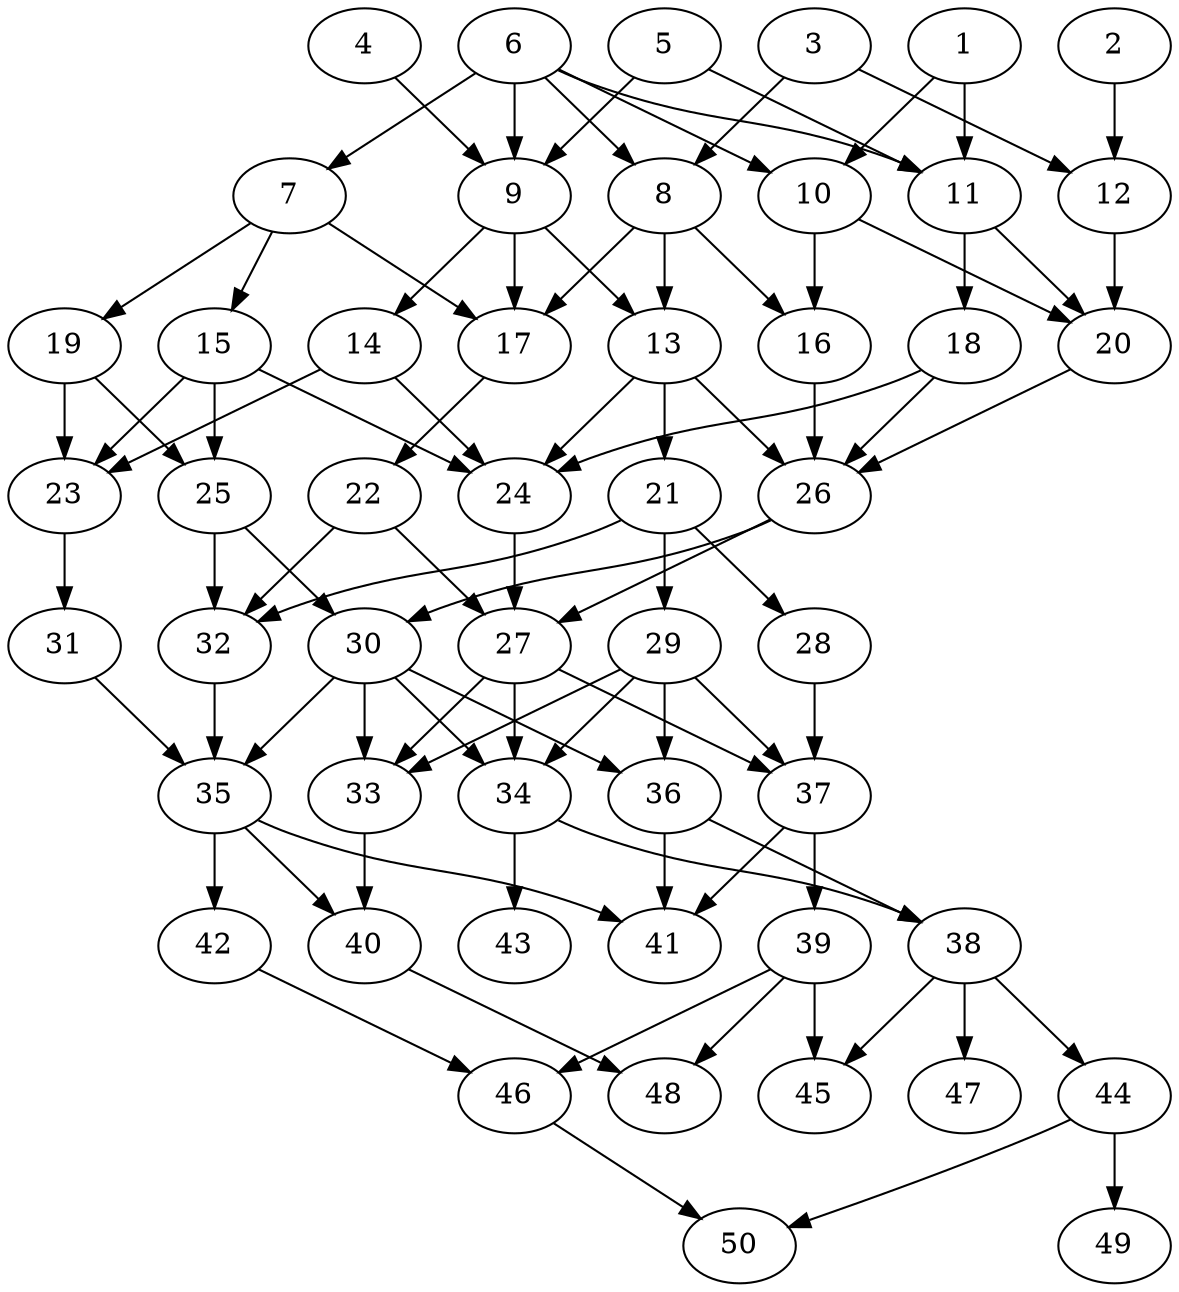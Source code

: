 // DAG automatically generated by daggen at Thu Oct  3 14:07:57 2019
// ./daggen --dot -n 50 --ccr 0.3 --fat 0.5 --regular 0.7 --density 0.5 --mindata 5242880 --maxdata 52428800 
digraph G {
  1 [size="49155413", alpha="0.09", expect_size="14746624"] 
  1 -> 10 [size ="14746624"]
  1 -> 11 [size ="14746624"]
  2 [size="95890773", alpha="0.13", expect_size="28767232"] 
  2 -> 12 [size ="28767232"]
  3 [size="86784000", alpha="0.11", expect_size="26035200"] 
  3 -> 8 [size ="26035200"]
  3 -> 12 [size ="26035200"]
  4 [size="68331520", alpha="0.04", expect_size="20499456"] 
  4 -> 9 [size ="20499456"]
  5 [size="83886080", alpha="0.04", expect_size="25165824"] 
  5 -> 9 [size ="25165824"]
  5 -> 11 [size ="25165824"]
  6 [size="121931093", alpha="0.13", expect_size="36579328"] 
  6 -> 7 [size ="36579328"]
  6 -> 8 [size ="36579328"]
  6 -> 9 [size ="36579328"]
  6 -> 10 [size ="36579328"]
  6 -> 11 [size ="36579328"]
  7 [size="95303680", alpha="0.17", expect_size="28591104"] 
  7 -> 15 [size ="28591104"]
  7 -> 17 [size ="28591104"]
  7 -> 19 [size ="28591104"]
  8 [size="159685973", alpha="0.06", expect_size="47905792"] 
  8 -> 13 [size ="47905792"]
  8 -> 16 [size ="47905792"]
  8 -> 17 [size ="47905792"]
  9 [size="152036693", alpha="0.13", expect_size="45611008"] 
  9 -> 13 [size ="45611008"]
  9 -> 14 [size ="45611008"]
  9 -> 17 [size ="45611008"]
  10 [size="26156373", alpha="0.14", expect_size="7846912"] 
  10 -> 16 [size ="7846912"]
  10 -> 20 [size ="7846912"]
  11 [size="79650133", alpha="0.05", expect_size="23895040"] 
  11 -> 18 [size ="23895040"]
  11 -> 20 [size ="23895040"]
  12 [size="149527893", alpha="0.10", expect_size="44858368"] 
  12 -> 20 [size ="44858368"]
  13 [size="92272640", alpha="0.18", expect_size="27681792"] 
  13 -> 21 [size ="27681792"]
  13 -> 24 [size ="27681792"]
  13 -> 26 [size ="27681792"]
  14 [size="23394987", alpha="0.15", expect_size="7018496"] 
  14 -> 23 [size ="7018496"]
  14 -> 24 [size ="7018496"]
  15 [size="52766720", alpha="0.08", expect_size="15830016"] 
  15 -> 23 [size ="15830016"]
  15 -> 24 [size ="15830016"]
  15 -> 25 [size ="15830016"]
  16 [size="85760000", alpha="0.00", expect_size="25728000"] 
  16 -> 26 [size ="25728000"]
  17 [size="33368747", alpha="0.19", expect_size="10010624"] 
  17 -> 22 [size ="10010624"]
  18 [size="164956160", alpha="0.02", expect_size="49486848"] 
  18 -> 24 [size ="49486848"]
  18 -> 26 [size ="49486848"]
  19 [size="56842240", alpha="0.15", expect_size="17052672"] 
  19 -> 23 [size ="17052672"]
  19 -> 25 [size ="17052672"]
  20 [size="155972267", alpha="0.16", expect_size="46791680"] 
  20 -> 26 [size ="46791680"]
  21 [size="105652907", alpha="0.20", expect_size="31695872"] 
  21 -> 28 [size ="31695872"]
  21 -> 29 [size ="31695872"]
  21 -> 32 [size ="31695872"]
  22 [size="141711360", alpha="0.14", expect_size="42513408"] 
  22 -> 27 [size ="42513408"]
  22 -> 32 [size ="42513408"]
  23 [size="64597333", alpha="0.17", expect_size="19379200"] 
  23 -> 31 [size ="19379200"]
  24 [size="50251093", alpha="0.07", expect_size="15075328"] 
  24 -> 27 [size ="15075328"]
  25 [size="168430933", alpha="0.05", expect_size="50529280"] 
  25 -> 30 [size ="50529280"]
  25 -> 32 [size ="50529280"]
  26 [size="70642347", alpha="0.16", expect_size="21192704"] 
  26 -> 27 [size ="21192704"]
  26 -> 30 [size ="21192704"]
  27 [size="73492480", alpha="0.17", expect_size="22047744"] 
  27 -> 33 [size ="22047744"]
  27 -> 34 [size ="22047744"]
  27 -> 37 [size ="22047744"]
  28 [size="63484587", alpha="0.16", expect_size="19045376"] 
  28 -> 37 [size ="19045376"]
  29 [size="82967893", alpha="0.13", expect_size="24890368"] 
  29 -> 33 [size ="24890368"]
  29 -> 34 [size ="24890368"]
  29 -> 36 [size ="24890368"]
  29 -> 37 [size ="24890368"]
  30 [size="46718293", alpha="0.10", expect_size="14015488"] 
  30 -> 33 [size ="14015488"]
  30 -> 34 [size ="14015488"]
  30 -> 35 [size ="14015488"]
  30 -> 36 [size ="14015488"]
  31 [size="169687040", alpha="0.15", expect_size="50906112"] 
  31 -> 35 [size ="50906112"]
  32 [size="168973653", alpha="0.18", expect_size="50692096"] 
  32 -> 35 [size ="50692096"]
  33 [size="123002880", alpha="0.09", expect_size="36900864"] 
  33 -> 40 [size ="36900864"]
  34 [size="101082453", alpha="0.02", expect_size="30324736"] 
  34 -> 38 [size ="30324736"]
  34 -> 43 [size ="30324736"]
  35 [size="154060800", alpha="0.19", expect_size="46218240"] 
  35 -> 40 [size ="46218240"]
  35 -> 41 [size ="46218240"]
  35 -> 42 [size ="46218240"]
  36 [size="33788587", alpha="0.04", expect_size="10136576"] 
  36 -> 38 [size ="10136576"]
  36 -> 41 [size ="10136576"]
  37 [size="159286613", alpha="0.12", expect_size="47785984"] 
  37 -> 39 [size ="47785984"]
  37 -> 41 [size ="47785984"]
  38 [size="136529920", alpha="0.18", expect_size="40958976"] 
  38 -> 44 [size ="40958976"]
  38 -> 45 [size ="40958976"]
  38 -> 47 [size ="40958976"]
  39 [size="107724800", alpha="0.09", expect_size="32317440"] 
  39 -> 45 [size ="32317440"]
  39 -> 46 [size ="32317440"]
  39 -> 48 [size ="32317440"]
  40 [size="50152107", alpha="0.18", expect_size="15045632"] 
  40 -> 48 [size ="15045632"]
  41 [size="129774933", alpha="0.19", expect_size="38932480"] 
  42 [size="94201173", alpha="0.15", expect_size="28260352"] 
  42 -> 46 [size ="28260352"]
  43 [size="75482453", alpha="0.17", expect_size="22644736"] 
  44 [size="148418560", alpha="0.03", expect_size="44525568"] 
  44 -> 49 [size ="44525568"]
  44 -> 50 [size ="44525568"]
  45 [size="161641813", alpha="0.08", expect_size="48492544"] 
  46 [size="150449493", alpha="0.00", expect_size="45134848"] 
  46 -> 50 [size ="45134848"]
  47 [size="25832107", alpha="0.19", expect_size="7749632"] 
  48 [size="118265173", alpha="0.04", expect_size="35479552"] 
  49 [size="103369387", alpha="0.18", expect_size="31010816"] 
  50 [size="20503893", alpha="0.15", expect_size="6151168"] 
}
